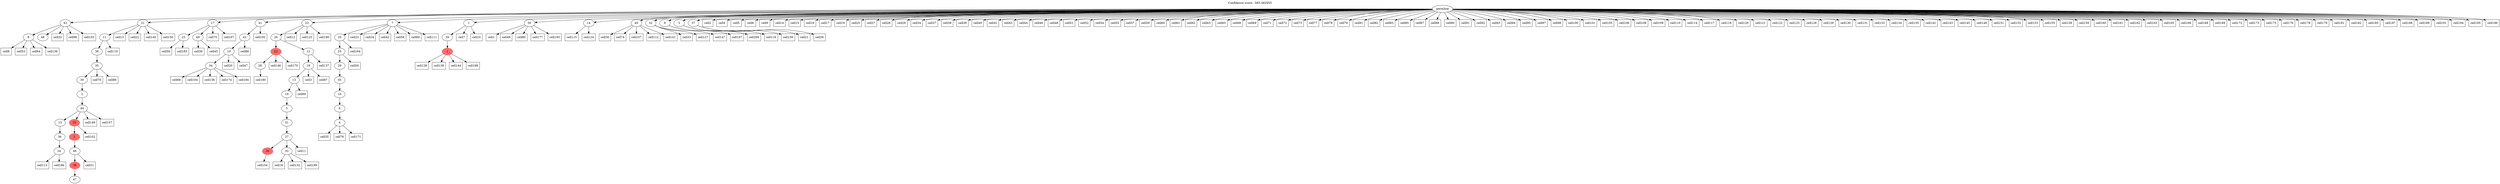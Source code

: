 digraph g {
	"54" -> "55";
	"55" [label="8"];
	"54" -> "56";
	"56" [label="48"];
	"49" -> "50";
	"50" [label="24"];
	"48" -> "49";
	"49" [label="36"];
	"46" -> "47";
	"47" [label="47"];
	"45" -> "46";
	"46" [color=indianred1, style=filled, label="38"];
	"44" -> "45";
	"45" [label="46"];
	"43" -> "44";
	"44" [color=indianred1, style=filled, label="2"];
	"42" -> "43";
	"43" [color=indianred1, style=filled, label="35"];
	"42" -> "48";
	"48" [label="15"];
	"41" -> "42";
	"42" [label="44"];
	"40" -> "41";
	"41" [label="2"];
	"39" -> "40";
	"40" [label="30"];
	"38" -> "39";
	"39" [label="35"];
	"37" -> "38";
	"38" [label="38"];
	"36" -> "37";
	"37" [label="11"];
	"33" -> "34";
	"34" [label="23"];
	"33" -> "35";
	"35" [label="49"];
	"28" -> "29";
	"29" [label="34"];
	"27" -> "28";
	"28" [label="10"];
	"26" -> "27";
	"27" [label="42"];
	"23" -> "24";
	"24" [label="28"];
	"20" -> "21";
	"21" [color=indianred1, style=filled, label="26"];
	"20" -> "22";
	"22" [label="33"];
	"19" -> "20";
	"20" [label="27"];
	"18" -> "19";
	"19" [label="31"];
	"17" -> "18";
	"18" [label="5"];
	"16" -> "17";
	"17" [label="19"];
	"15" -> "16";
	"16" [label="13"];
	"14" -> "15";
	"15" [label="18"];
	"13" -> "14";
	"14" [label="12"];
	"13" -> "23";
	"23" [color=indianred1, style=filled, label="22"];
	"12" -> "13";
	"13" [label="26"];
	"10" -> "11";
	"11" [label="4"];
	"9" -> "10";
	"10" [label="6"];
	"8" -> "9";
	"9" [label="16"];
	"7" -> "8";
	"8" [label="45"];
	"6" -> "7";
	"7" [label="29"];
	"5" -> "6";
	"6" [label="25"];
	"4" -> "5";
	"5" [label="20"];
	"2" -> "3";
	"3" [color=indianred1, style=filled, label="1"];
	"1" -> "2";
	"2" [label="39"];
	"0" -> "1";
	"1" [label="1"];
	"0" -> "4";
	"4" [label="7"];
	"0" -> "12";
	"12" [label="22"];
	"0" -> "25";
	"25" [label="50"];
	"0" -> "26";
	"26" [label="41"];
	"0" -> "30";
	"30" [label="14"];
	"0" -> "31";
	"31" [label="40"];
	"0" -> "32";
	"32" [label="32"];
	"0" -> "33";
	"33" [label="17"];
	"0" -> "36";
	"36" [label="21"];
	"0" -> "51";
	"51" [label="9"];
	"0" -> "52";
	"52" [label="3"];
	"0" -> "53";
	"53" [label="37"];
	"0" -> "54";
	"54" [label="43"];
	"0" [label="germline"];
	"25" -> "cell1";
	"cell1" [shape=box];
	"0" -> "cell2";
	"cell2" [shape=box];
	"15" -> "cell3";
	"cell3" [shape=box];
	"0" -> "cell4";
	"cell4" [shape=box];
	"0" -> "cell5";
	"cell5" [shape=box];
	"0" -> "cell6";
	"cell6" [shape=box];
	"1" -> "cell7";
	"cell7" [shape=box];
	"55" -> "cell8";
	"cell8" [shape=box];
	"0" -> "cell9";
	"cell9" [shape=box];
	"1" -> "cell10";
	"cell10" [shape=box];
	"20" -> "cell11";
	"cell11" [shape=box];
	"12" -> "cell12";
	"cell12" [shape=box];
	"36" -> "cell13";
	"cell13" [shape=box];
	"0" -> "cell14";
	"cell14" [shape=box];
	"0" -> "cell15";
	"cell15" [shape=box];
	"0" -> "cell16";
	"cell16" [shape=box];
	"0" -> "cell17";
	"cell17" [shape=box];
	"22" -> "cell18";
	"cell18" [shape=box];
	"0" -> "cell19";
	"cell19" [shape=box];
	"28" -> "cell20";
	"cell20" [shape=box];
	"53" -> "cell21";
	"cell21" [shape=box];
	"36" -> "cell22";
	"cell22" [shape=box];
	"4" -> "cell23";
	"cell23" [shape=box];
	"4" -> "cell24";
	"cell24" [shape=box];
	"0" -> "cell25";
	"cell25" [shape=box];
	"53" -> "cell26";
	"cell26" [shape=box];
	"0" -> "cell27";
	"cell27" [shape=box];
	"0" -> "cell28";
	"cell28" [shape=box];
	"0" -> "cell29";
	"cell29" [shape=box];
	"31" -> "cell30";
	"cell30" [shape=box];
	"45" -> "cell31";
	"cell31" [shape=box];
	"54" -> "cell32";
	"cell32" [shape=box];
	"32" -> "cell33";
	"cell33" [shape=box];
	"0" -> "cell34";
	"cell34" [shape=box];
	"11" -> "cell35";
	"cell35" [shape=box];
	"35" -> "cell36";
	"cell36" [shape=box];
	"0" -> "cell37";
	"cell37" [shape=box];
	"0" -> "cell38";
	"cell38" [shape=box];
	"0" -> "cell39";
	"cell39" [shape=box];
	"0" -> "cell40";
	"cell40" [shape=box];
	"0" -> "cell41";
	"cell41" [shape=box];
	"4" -> "cell42";
	"cell42" [shape=box];
	"0" -> "cell43";
	"cell43" [shape=box];
	"0" -> "cell44";
	"cell44" [shape=box];
	"35" -> "cell45";
	"cell45" [shape=box];
	"0" -> "cell46";
	"cell46" [shape=box];
	"28" -> "cell47";
	"cell47" [shape=box];
	"0" -> "cell48";
	"cell48" [shape=box];
	"25" -> "cell49";
	"cell49" [shape=box];
	"6" -> "cell50";
	"cell50" [shape=box];
	"0" -> "cell51";
	"cell51" [shape=box];
	"0" -> "cell52";
	"cell52" [shape=box];
	"55" -> "cell53";
	"cell53" [shape=box];
	"0" -> "cell54";
	"cell54" [shape=box];
	"0" -> "cell55";
	"cell55" [shape=box];
	"34" -> "cell56";
	"cell56" [shape=box];
	"0" -> "cell57";
	"cell57" [shape=box];
	"4" -> "cell58";
	"cell58" [shape=box];
	"0" -> "cell59";
	"cell59" [shape=box];
	"0" -> "cell60";
	"cell60" [shape=box];
	"0" -> "cell61";
	"cell61" [shape=box];
	"0" -> "cell62";
	"cell62" [shape=box];
	"0" -> "cell63";
	"cell63" [shape=box];
	"55" -> "cell64";
	"cell64" [shape=box];
	"0" -> "cell65";
	"cell65" [shape=box];
	"0" -> "cell66";
	"cell66" [shape=box];
	"15" -> "cell67";
	"cell67" [shape=box];
	"29" -> "cell68";
	"cell68" [shape=box];
	"0" -> "cell69";
	"cell69" [shape=box];
	"39" -> "cell70";
	"cell70" [shape=box];
	"0" -> "cell71";
	"cell71" [shape=box];
	"0" -> "cell72";
	"cell72" [shape=box];
	"0" -> "cell73";
	"cell73" [shape=box];
	"31" -> "cell74";
	"cell74" [shape=box];
	"33" -> "cell75";
	"cell75" [shape=box];
	"11" -> "cell76";
	"cell76" [shape=box];
	"0" -> "cell77";
	"cell77" [shape=box];
	"0" -> "cell78";
	"cell78" [shape=box];
	"0" -> "cell79";
	"cell79" [shape=box];
	"25" -> "cell80";
	"cell80" [shape=box];
	"0" -> "cell81";
	"cell81" [shape=box];
	"0" -> "cell82";
	"cell82" [shape=box];
	"0" -> "cell83";
	"cell83" [shape=box];
	"4" -> "cell84";
	"cell84" [shape=box];
	"0" -> "cell85";
	"cell85" [shape=box];
	"39" -> "cell86";
	"cell86" [shape=box];
	"0" -> "cell87";
	"cell87" [shape=box];
	"27" -> "cell88";
	"cell88" [shape=box];
	"0" -> "cell89";
	"cell89" [shape=box];
	"0" -> "cell90";
	"cell90" [shape=box];
	"0" -> "cell91";
	"cell91" [shape=box];
	"0" -> "cell92";
	"cell92" [shape=box];
	"0" -> "cell93";
	"cell93" [shape=box];
	"0" -> "cell94";
	"cell94" [shape=box];
	"0" -> "cell95";
	"cell95" [shape=box];
	"54" -> "cell96";
	"cell96" [shape=box];
	"0" -> "cell97";
	"cell97" [shape=box];
	"0" -> "cell98";
	"cell98" [shape=box];
	"16" -> "cell99";
	"cell99" [shape=box];
	"0" -> "cell100";
	"cell100" [shape=box];
	"0" -> "cell101";
	"cell101" [shape=box];
	"43" -> "cell102";
	"cell102" [shape=box];
	"54" -> "cell103";
	"cell103" [shape=box];
	"29" -> "cell104";
	"cell104" [shape=box];
	"0" -> "cell105";
	"cell105" [shape=box];
	"0" -> "cell106";
	"cell106" [shape=box];
	"31" -> "cell107";
	"cell107" [shape=box];
	"0" -> "cell108";
	"cell108" [shape=box];
	"0" -> "cell109";
	"cell109" [shape=box];
	"0" -> "cell110";
	"cell110" [shape=box];
	"4" -> "cell111";
	"cell111" [shape=box];
	"31" -> "cell112";
	"cell112" [shape=box];
	"50" -> "cell113";
	"cell113" [shape=box];
	"0" -> "cell114";
	"cell114" [shape=box];
	"30" -> "cell115";
	"cell115" [shape=box];
	"52" -> "cell116";
	"cell116" [shape=box];
	"0" -> "cell117";
	"cell117" [shape=box];
	"0" -> "cell118";
	"cell118" [shape=box];
	"37" -> "cell119";
	"cell119" [shape=box];
	"0" -> "cell120";
	"cell120" [shape=box];
	"0" -> "cell121";
	"cell121" [shape=box];
	"0" -> "cell122";
	"cell122" [shape=box];
	"12" -> "cell123";
	"cell123" [shape=box];
	"30" -> "cell124";
	"cell124" [shape=box];
	"0" -> "cell125";
	"cell125" [shape=box];
	"0" -> "cell126";
	"cell126" [shape=box];
	"32" -> "cell127";
	"cell127" [shape=box];
	"3" -> "cell128";
	"cell128" [shape=box];
	"0" -> "cell129";
	"cell129" [shape=box];
	"0" -> "cell130";
	"cell130" [shape=box];
	"0" -> "cell131";
	"cell131" [shape=box];
	"22" -> "cell132";
	"cell132" [shape=box];
	"0" -> "cell133";
	"cell133" [shape=box];
	"0" -> "cell134";
	"cell134" [shape=box];
	"0" -> "cell135";
	"cell135" [shape=box];
	"29" -> "cell136";
	"cell136" [shape=box];
	"14" -> "cell137";
	"cell137" [shape=box];
	"3" -> "cell138";
	"cell138" [shape=box];
	"55" -> "cell139";
	"cell139" [shape=box];
	"36" -> "cell140";
	"cell140" [shape=box];
	"31" -> "cell141";
	"cell141" [shape=box];
	"0" -> "cell142";
	"cell142" [shape=box];
	"0" -> "cell143";
	"cell143" [shape=box];
	"3" -> "cell144";
	"cell144" [shape=box];
	"0" -> "cell145";
	"cell145" [shape=box];
	"23" -> "cell146";
	"cell146" [shape=box];
	"32" -> "cell147";
	"cell147" [shape=box];
	"0" -> "cell148";
	"cell148" [shape=box];
	"42" -> "cell149";
	"cell149" [shape=box];
	"36" -> "cell150";
	"cell150" [shape=box];
	"0" -> "cell151";
	"cell151" [shape=box];
	"0" -> "cell152";
	"cell152" [shape=box];
	"0" -> "cell153";
	"cell153" [shape=box];
	"21" -> "cell154";
	"cell154" [shape=box];
	"0" -> "cell155";
	"cell155" [shape=box];
	"52" -> "cell156";
	"cell156" [shape=box];
	"42" -> "cell157";
	"cell157" [shape=box];
	"0" -> "cell158";
	"cell158" [shape=box];
	"0" -> "cell159";
	"cell159" [shape=box];
	"0" -> "cell160";
	"cell160" [shape=box];
	"0" -> "cell161";
	"cell161" [shape=box];
	"0" -> "cell162";
	"cell162" [shape=box];
	"0" -> "cell163";
	"cell163" [shape=box];
	"5" -> "cell164";
	"cell164" [shape=box];
	"0" -> "cell165";
	"cell165" [shape=box];
	"0" -> "cell166";
	"cell166" [shape=box];
	"33" -> "cell167";
	"cell167" [shape=box];
	"0" -> "cell168";
	"cell168" [shape=box];
	"0" -> "cell169";
	"cell169" [shape=box];
	"23" -> "cell170";
	"cell170" [shape=box];
	"11" -> "cell171";
	"cell171" [shape=box];
	"0" -> "cell172";
	"cell172" [shape=box];
	"0" -> "cell173";
	"cell173" [shape=box];
	"29" -> "cell174";
	"cell174" [shape=box];
	"0" -> "cell175";
	"cell175" [shape=box];
	"0" -> "cell176";
	"cell176" [shape=box];
	"25" -> "cell177";
	"cell177" [shape=box];
	"0" -> "cell178";
	"cell178" [shape=box];
	"0" -> "cell179";
	"cell179" [shape=box];
	"24" -> "cell180";
	"cell180" [shape=box];
	"0" -> "cell181";
	"cell181" [shape=box];
	"0" -> "cell182";
	"cell182" [shape=box];
	"34" -> "cell183";
	"cell183" [shape=box];
	"29" -> "cell184";
	"cell184" [shape=box];
	"0" -> "cell185";
	"cell185" [shape=box];
	"50" -> "cell186";
	"cell186" [shape=box];
	"0" -> "cell187";
	"cell187" [shape=box];
	"0" -> "cell188";
	"cell188" [shape=box];
	"0" -> "cell189";
	"cell189" [shape=box];
	"12" -> "cell190";
	"cell190" [shape=box];
	"0" -> "cell191";
	"cell191" [shape=box];
	"26" -> "cell192";
	"cell192" [shape=box];
	"25" -> "cell193";
	"cell193" [shape=box];
	"0" -> "cell194";
	"cell194" [shape=box];
	"0" -> "cell195";
	"cell195" [shape=box];
	"0" -> "cell196";
	"cell196" [shape=box];
	"51" -> "cell197";
	"cell197" [shape=box];
	"3" -> "cell198";
	"cell198" [shape=box];
	"22" -> "cell199";
	"cell199" [shape=box];
	"51" -> "cell200";
	"cell200" [shape=box];
	labelloc="t";
	label="Confidence score: -585.482955";
}
